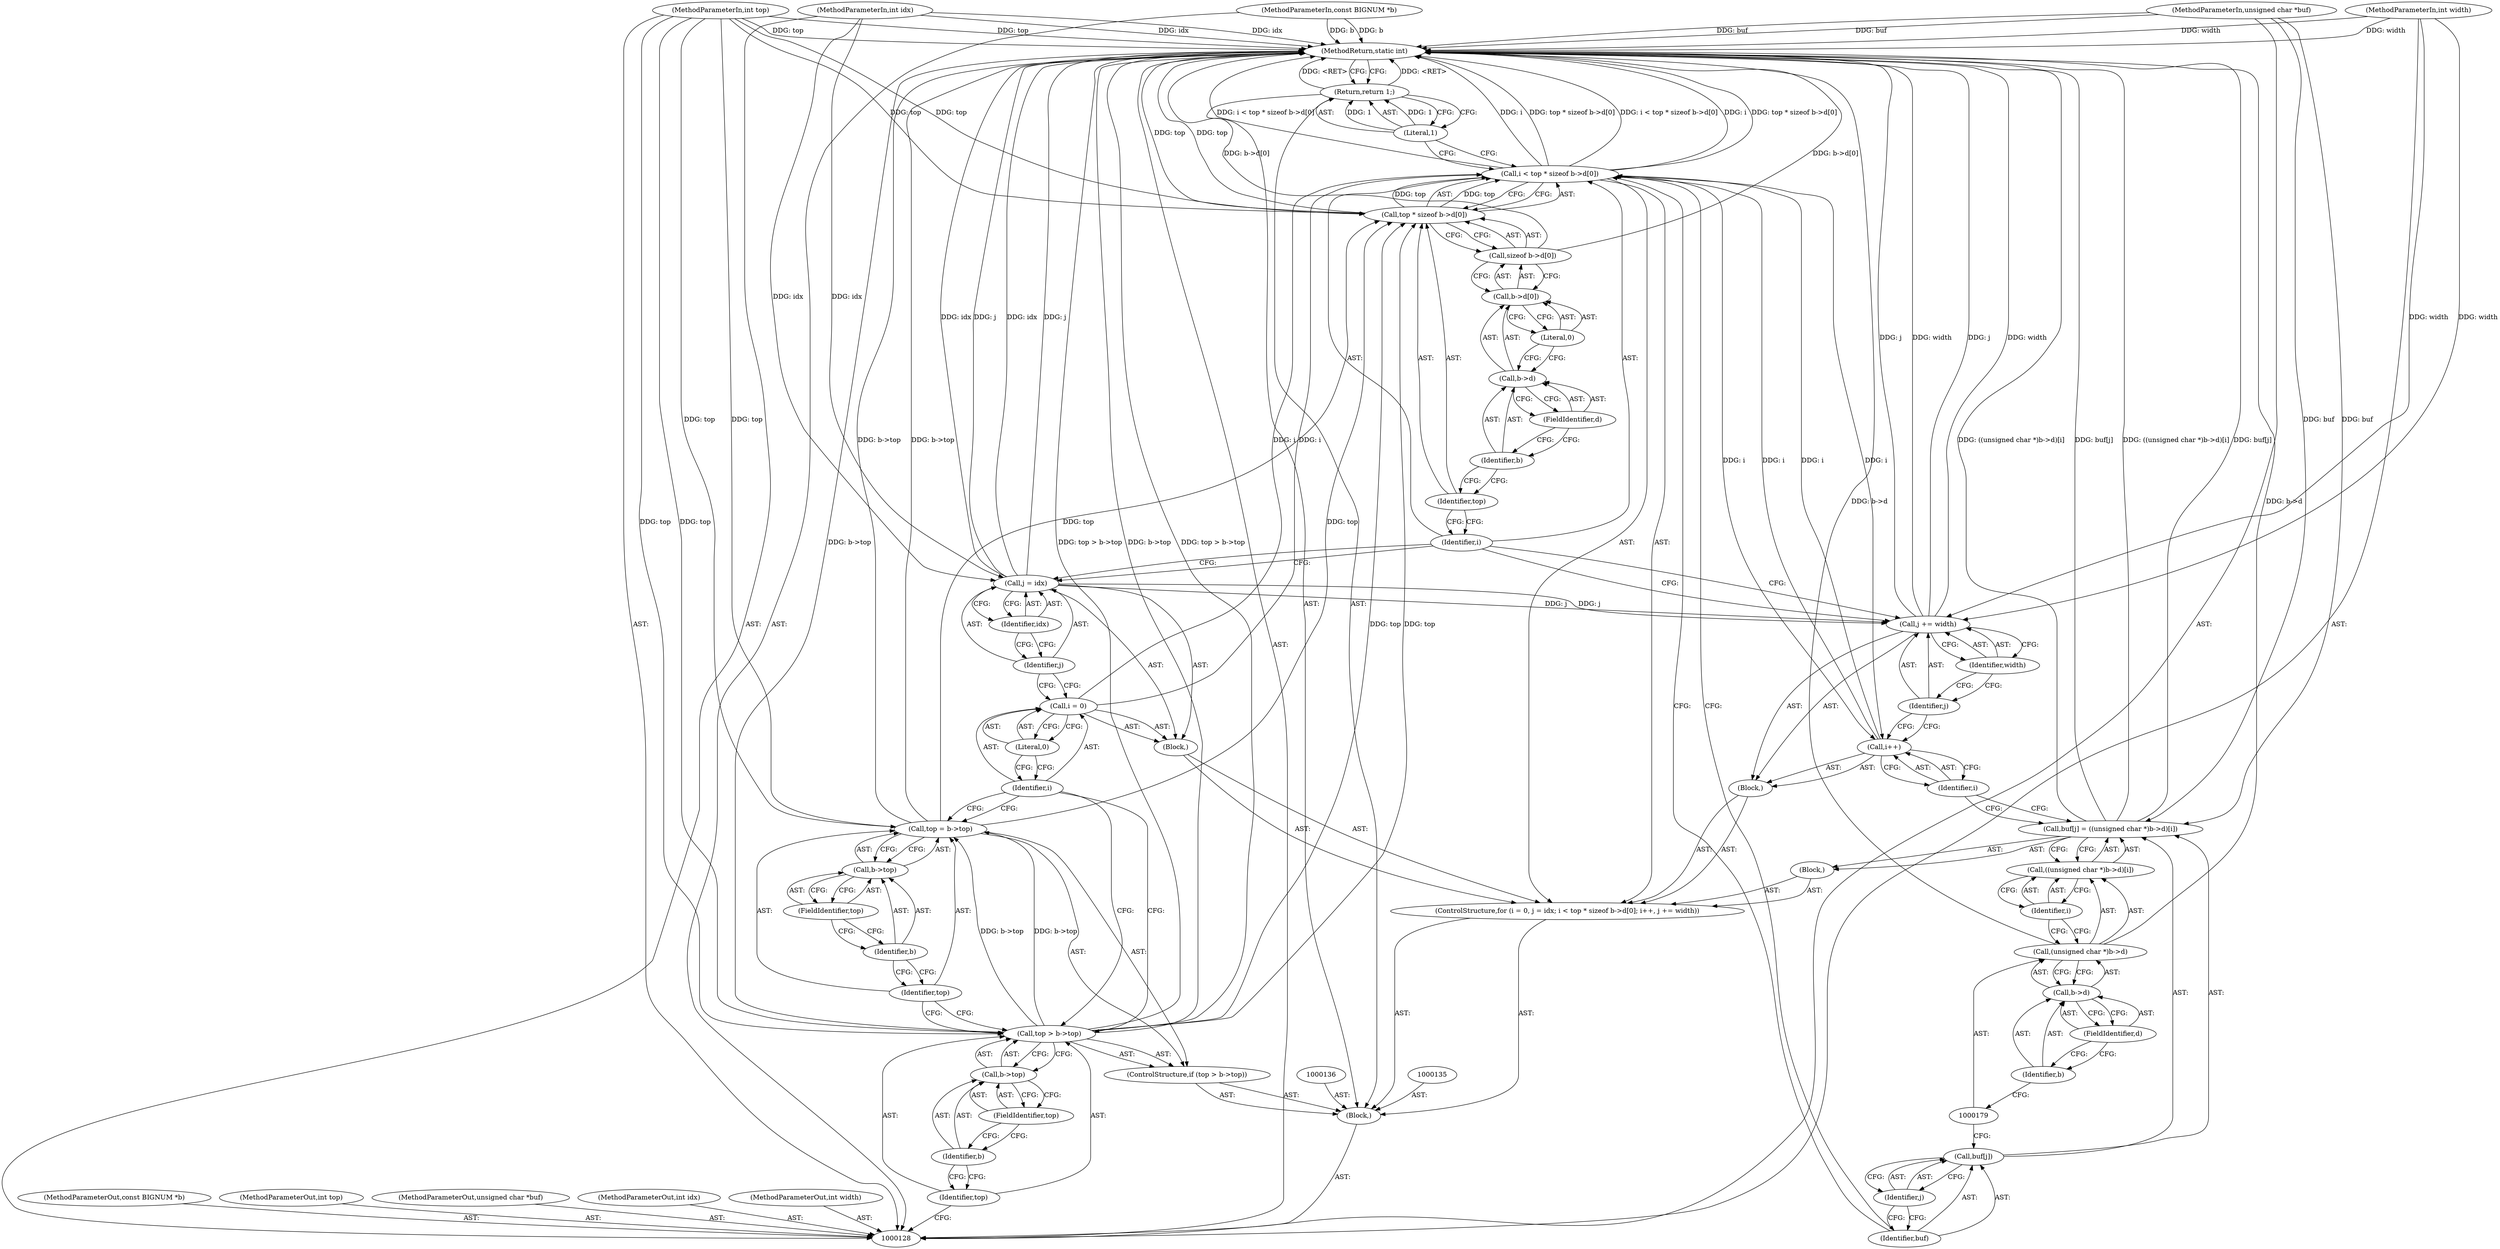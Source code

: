 digraph "1_openssl_708dc2f1291e104fe4eef810bb8ffc1fae5b19c1" {
"1000186" [label="(MethodReturn,static int)"];
"1000129" [label="(MethodParameterIn,const BIGNUM *b)"];
"1000243" [label="(MethodParameterOut,const BIGNUM *b)"];
"1000130" [label="(MethodParameterIn,int top)"];
"1000244" [label="(MethodParameterOut,int top)"];
"1000152" [label="(Literal,0)"];
"1000153" [label="(Call,j = idx)"];
"1000154" [label="(Identifier,j)"];
"1000155" [label="(Identifier,idx)"];
"1000156" [label="(Call,i < top * sizeof b->d[0])"];
"1000157" [label="(Identifier,i)"];
"1000158" [label="(Call,top * sizeof b->d[0])"];
"1000159" [label="(Identifier,top)"];
"1000160" [label="(Call,sizeof b->d[0])"];
"1000148" [label="(ControlStructure,for (i = 0, j = idx; i < top * sizeof b->d[0]; i++, j += width))"];
"1000161" [label="(Call,b->d[0])"];
"1000162" [label="(Call,b->d)"];
"1000163" [label="(Identifier,b)"];
"1000164" [label="(FieldIdentifier,d)"];
"1000165" [label="(Literal,0)"];
"1000166" [label="(Block,)"];
"1000167" [label="(Call,i++)"];
"1000168" [label="(Identifier,i)"];
"1000169" [label="(Call,j += width)"];
"1000170" [label="(Identifier,j)"];
"1000171" [label="(Identifier,width)"];
"1000172" [label="(Block,)"];
"1000149" [label="(Block,)"];
"1000150" [label="(Call,i = 0)"];
"1000151" [label="(Identifier,i)"];
"1000176" [label="(Identifier,j)"];
"1000177" [label="(Call,((unsigned char *)b->d)[i])"];
"1000178" [label="(Call,(unsigned char *)b->d)"];
"1000180" [label="(Call,b->d)"];
"1000181" [label="(Identifier,b)"];
"1000182" [label="(FieldIdentifier,d)"];
"1000183" [label="(Identifier,i)"];
"1000173" [label="(Call,buf[j] = ((unsigned char *)b->d)[i])"];
"1000174" [label="(Call,buf[j])"];
"1000175" [label="(Identifier,buf)"];
"1000185" [label="(Literal,1)"];
"1000184" [label="(Return,return 1;)"];
"1000131" [label="(MethodParameterIn,unsigned char *buf)"];
"1000245" [label="(MethodParameterOut,unsigned char *buf)"];
"1000132" [label="(MethodParameterIn,int idx)"];
"1000246" [label="(MethodParameterOut,int idx)"];
"1000133" [label="(MethodParameterIn,int width)"];
"1000247" [label="(MethodParameterOut,int width)"];
"1000134" [label="(Block,)"];
"1000140" [label="(Call,b->top)"];
"1000141" [label="(Identifier,b)"];
"1000142" [label="(FieldIdentifier,top)"];
"1000137" [label="(ControlStructure,if (top > b->top))"];
"1000138" [label="(Call,top > b->top)"];
"1000139" [label="(Identifier,top)"];
"1000145" [label="(Call,b->top)"];
"1000146" [label="(Identifier,b)"];
"1000147" [label="(FieldIdentifier,top)"];
"1000143" [label="(Call,top = b->top)"];
"1000144" [label="(Identifier,top)"];
"1000186" -> "1000128"  [label="AST: "];
"1000186" -> "1000184"  [label="CFG: "];
"1000184" -> "1000186"  [label="DDG: <RET>"];
"1000130" -> "1000186"  [label="DDG: top"];
"1000156" -> "1000186"  [label="DDG: i"];
"1000156" -> "1000186"  [label="DDG: top * sizeof b->d[0]"];
"1000156" -> "1000186"  [label="DDG: i < top * sizeof b->d[0]"];
"1000132" -> "1000186"  [label="DDG: idx"];
"1000138" -> "1000186"  [label="DDG: b->top"];
"1000138" -> "1000186"  [label="DDG: top > b->top"];
"1000178" -> "1000186"  [label="DDG: b->d"];
"1000133" -> "1000186"  [label="DDG: width"];
"1000153" -> "1000186"  [label="DDG: j"];
"1000153" -> "1000186"  [label="DDG: idx"];
"1000160" -> "1000186"  [label="DDG: b->d[0]"];
"1000173" -> "1000186"  [label="DDG: buf[j]"];
"1000173" -> "1000186"  [label="DDG: ((unsigned char *)b->d)[i]"];
"1000131" -> "1000186"  [label="DDG: buf"];
"1000158" -> "1000186"  [label="DDG: top"];
"1000129" -> "1000186"  [label="DDG: b"];
"1000143" -> "1000186"  [label="DDG: b->top"];
"1000169" -> "1000186"  [label="DDG: width"];
"1000169" -> "1000186"  [label="DDG: j"];
"1000129" -> "1000128"  [label="AST: "];
"1000129" -> "1000186"  [label="DDG: b"];
"1000243" -> "1000128"  [label="AST: "];
"1000130" -> "1000128"  [label="AST: "];
"1000130" -> "1000186"  [label="DDG: top"];
"1000130" -> "1000138"  [label="DDG: top"];
"1000130" -> "1000143"  [label="DDG: top"];
"1000130" -> "1000158"  [label="DDG: top"];
"1000244" -> "1000128"  [label="AST: "];
"1000152" -> "1000150"  [label="AST: "];
"1000152" -> "1000151"  [label="CFG: "];
"1000150" -> "1000152"  [label="CFG: "];
"1000153" -> "1000149"  [label="AST: "];
"1000153" -> "1000155"  [label="CFG: "];
"1000154" -> "1000153"  [label="AST: "];
"1000155" -> "1000153"  [label="AST: "];
"1000157" -> "1000153"  [label="CFG: "];
"1000153" -> "1000186"  [label="DDG: j"];
"1000153" -> "1000186"  [label="DDG: idx"];
"1000132" -> "1000153"  [label="DDG: idx"];
"1000153" -> "1000169"  [label="DDG: j"];
"1000154" -> "1000153"  [label="AST: "];
"1000154" -> "1000150"  [label="CFG: "];
"1000155" -> "1000154"  [label="CFG: "];
"1000155" -> "1000153"  [label="AST: "];
"1000155" -> "1000154"  [label="CFG: "];
"1000153" -> "1000155"  [label="CFG: "];
"1000156" -> "1000148"  [label="AST: "];
"1000156" -> "1000158"  [label="CFG: "];
"1000157" -> "1000156"  [label="AST: "];
"1000158" -> "1000156"  [label="AST: "];
"1000175" -> "1000156"  [label="CFG: "];
"1000185" -> "1000156"  [label="CFG: "];
"1000156" -> "1000186"  [label="DDG: i"];
"1000156" -> "1000186"  [label="DDG: top * sizeof b->d[0]"];
"1000156" -> "1000186"  [label="DDG: i < top * sizeof b->d[0]"];
"1000167" -> "1000156"  [label="DDG: i"];
"1000150" -> "1000156"  [label="DDG: i"];
"1000158" -> "1000156"  [label="DDG: top"];
"1000156" -> "1000167"  [label="DDG: i"];
"1000157" -> "1000156"  [label="AST: "];
"1000157" -> "1000153"  [label="CFG: "];
"1000157" -> "1000169"  [label="CFG: "];
"1000159" -> "1000157"  [label="CFG: "];
"1000158" -> "1000156"  [label="AST: "];
"1000158" -> "1000160"  [label="CFG: "];
"1000159" -> "1000158"  [label="AST: "];
"1000160" -> "1000158"  [label="AST: "];
"1000156" -> "1000158"  [label="CFG: "];
"1000158" -> "1000186"  [label="DDG: top"];
"1000158" -> "1000156"  [label="DDG: top"];
"1000138" -> "1000158"  [label="DDG: top"];
"1000143" -> "1000158"  [label="DDG: top"];
"1000130" -> "1000158"  [label="DDG: top"];
"1000159" -> "1000158"  [label="AST: "];
"1000159" -> "1000157"  [label="CFG: "];
"1000163" -> "1000159"  [label="CFG: "];
"1000160" -> "1000158"  [label="AST: "];
"1000160" -> "1000161"  [label="CFG: "];
"1000161" -> "1000160"  [label="AST: "];
"1000158" -> "1000160"  [label="CFG: "];
"1000160" -> "1000186"  [label="DDG: b->d[0]"];
"1000148" -> "1000134"  [label="AST: "];
"1000149" -> "1000148"  [label="AST: "];
"1000156" -> "1000148"  [label="AST: "];
"1000166" -> "1000148"  [label="AST: "];
"1000172" -> "1000148"  [label="AST: "];
"1000161" -> "1000160"  [label="AST: "];
"1000161" -> "1000165"  [label="CFG: "];
"1000162" -> "1000161"  [label="AST: "];
"1000165" -> "1000161"  [label="AST: "];
"1000160" -> "1000161"  [label="CFG: "];
"1000162" -> "1000161"  [label="AST: "];
"1000162" -> "1000164"  [label="CFG: "];
"1000163" -> "1000162"  [label="AST: "];
"1000164" -> "1000162"  [label="AST: "];
"1000165" -> "1000162"  [label="CFG: "];
"1000163" -> "1000162"  [label="AST: "];
"1000163" -> "1000159"  [label="CFG: "];
"1000164" -> "1000163"  [label="CFG: "];
"1000164" -> "1000162"  [label="AST: "];
"1000164" -> "1000163"  [label="CFG: "];
"1000162" -> "1000164"  [label="CFG: "];
"1000165" -> "1000161"  [label="AST: "];
"1000165" -> "1000162"  [label="CFG: "];
"1000161" -> "1000165"  [label="CFG: "];
"1000166" -> "1000148"  [label="AST: "];
"1000167" -> "1000166"  [label="AST: "];
"1000169" -> "1000166"  [label="AST: "];
"1000167" -> "1000166"  [label="AST: "];
"1000167" -> "1000168"  [label="CFG: "];
"1000168" -> "1000167"  [label="AST: "];
"1000170" -> "1000167"  [label="CFG: "];
"1000167" -> "1000156"  [label="DDG: i"];
"1000156" -> "1000167"  [label="DDG: i"];
"1000168" -> "1000167"  [label="AST: "];
"1000168" -> "1000173"  [label="CFG: "];
"1000167" -> "1000168"  [label="CFG: "];
"1000169" -> "1000166"  [label="AST: "];
"1000169" -> "1000171"  [label="CFG: "];
"1000170" -> "1000169"  [label="AST: "];
"1000171" -> "1000169"  [label="AST: "];
"1000157" -> "1000169"  [label="CFG: "];
"1000169" -> "1000186"  [label="DDG: width"];
"1000169" -> "1000186"  [label="DDG: j"];
"1000133" -> "1000169"  [label="DDG: width"];
"1000153" -> "1000169"  [label="DDG: j"];
"1000170" -> "1000169"  [label="AST: "];
"1000170" -> "1000167"  [label="CFG: "];
"1000171" -> "1000170"  [label="CFG: "];
"1000171" -> "1000169"  [label="AST: "];
"1000171" -> "1000170"  [label="CFG: "];
"1000169" -> "1000171"  [label="CFG: "];
"1000172" -> "1000148"  [label="AST: "];
"1000173" -> "1000172"  [label="AST: "];
"1000149" -> "1000148"  [label="AST: "];
"1000150" -> "1000149"  [label="AST: "];
"1000153" -> "1000149"  [label="AST: "];
"1000150" -> "1000149"  [label="AST: "];
"1000150" -> "1000152"  [label="CFG: "];
"1000151" -> "1000150"  [label="AST: "];
"1000152" -> "1000150"  [label="AST: "];
"1000154" -> "1000150"  [label="CFG: "];
"1000150" -> "1000156"  [label="DDG: i"];
"1000151" -> "1000150"  [label="AST: "];
"1000151" -> "1000143"  [label="CFG: "];
"1000151" -> "1000138"  [label="CFG: "];
"1000152" -> "1000151"  [label="CFG: "];
"1000176" -> "1000174"  [label="AST: "];
"1000176" -> "1000175"  [label="CFG: "];
"1000174" -> "1000176"  [label="CFG: "];
"1000177" -> "1000173"  [label="AST: "];
"1000177" -> "1000183"  [label="CFG: "];
"1000178" -> "1000177"  [label="AST: "];
"1000183" -> "1000177"  [label="AST: "];
"1000173" -> "1000177"  [label="CFG: "];
"1000178" -> "1000177"  [label="AST: "];
"1000178" -> "1000180"  [label="CFG: "];
"1000179" -> "1000178"  [label="AST: "];
"1000180" -> "1000178"  [label="AST: "];
"1000183" -> "1000178"  [label="CFG: "];
"1000178" -> "1000186"  [label="DDG: b->d"];
"1000180" -> "1000178"  [label="AST: "];
"1000180" -> "1000182"  [label="CFG: "];
"1000181" -> "1000180"  [label="AST: "];
"1000182" -> "1000180"  [label="AST: "];
"1000178" -> "1000180"  [label="CFG: "];
"1000181" -> "1000180"  [label="AST: "];
"1000181" -> "1000179"  [label="CFG: "];
"1000182" -> "1000181"  [label="CFG: "];
"1000182" -> "1000180"  [label="AST: "];
"1000182" -> "1000181"  [label="CFG: "];
"1000180" -> "1000182"  [label="CFG: "];
"1000183" -> "1000177"  [label="AST: "];
"1000183" -> "1000178"  [label="CFG: "];
"1000177" -> "1000183"  [label="CFG: "];
"1000173" -> "1000172"  [label="AST: "];
"1000173" -> "1000177"  [label="CFG: "];
"1000174" -> "1000173"  [label="AST: "];
"1000177" -> "1000173"  [label="AST: "];
"1000168" -> "1000173"  [label="CFG: "];
"1000173" -> "1000186"  [label="DDG: buf[j]"];
"1000173" -> "1000186"  [label="DDG: ((unsigned char *)b->d)[i]"];
"1000131" -> "1000173"  [label="DDG: buf"];
"1000174" -> "1000173"  [label="AST: "];
"1000174" -> "1000176"  [label="CFG: "];
"1000175" -> "1000174"  [label="AST: "];
"1000176" -> "1000174"  [label="AST: "];
"1000179" -> "1000174"  [label="CFG: "];
"1000175" -> "1000174"  [label="AST: "];
"1000175" -> "1000156"  [label="CFG: "];
"1000176" -> "1000175"  [label="CFG: "];
"1000185" -> "1000184"  [label="AST: "];
"1000185" -> "1000156"  [label="CFG: "];
"1000184" -> "1000185"  [label="CFG: "];
"1000185" -> "1000184"  [label="DDG: 1"];
"1000184" -> "1000134"  [label="AST: "];
"1000184" -> "1000185"  [label="CFG: "];
"1000185" -> "1000184"  [label="AST: "];
"1000186" -> "1000184"  [label="CFG: "];
"1000184" -> "1000186"  [label="DDG: <RET>"];
"1000185" -> "1000184"  [label="DDG: 1"];
"1000131" -> "1000128"  [label="AST: "];
"1000131" -> "1000186"  [label="DDG: buf"];
"1000131" -> "1000173"  [label="DDG: buf"];
"1000245" -> "1000128"  [label="AST: "];
"1000132" -> "1000128"  [label="AST: "];
"1000132" -> "1000186"  [label="DDG: idx"];
"1000132" -> "1000153"  [label="DDG: idx"];
"1000246" -> "1000128"  [label="AST: "];
"1000133" -> "1000128"  [label="AST: "];
"1000133" -> "1000186"  [label="DDG: width"];
"1000133" -> "1000169"  [label="DDG: width"];
"1000247" -> "1000128"  [label="AST: "];
"1000134" -> "1000128"  [label="AST: "];
"1000135" -> "1000134"  [label="AST: "];
"1000136" -> "1000134"  [label="AST: "];
"1000137" -> "1000134"  [label="AST: "];
"1000148" -> "1000134"  [label="AST: "];
"1000184" -> "1000134"  [label="AST: "];
"1000140" -> "1000138"  [label="AST: "];
"1000140" -> "1000142"  [label="CFG: "];
"1000141" -> "1000140"  [label="AST: "];
"1000142" -> "1000140"  [label="AST: "];
"1000138" -> "1000140"  [label="CFG: "];
"1000141" -> "1000140"  [label="AST: "];
"1000141" -> "1000139"  [label="CFG: "];
"1000142" -> "1000141"  [label="CFG: "];
"1000142" -> "1000140"  [label="AST: "];
"1000142" -> "1000141"  [label="CFG: "];
"1000140" -> "1000142"  [label="CFG: "];
"1000137" -> "1000134"  [label="AST: "];
"1000138" -> "1000137"  [label="AST: "];
"1000143" -> "1000137"  [label="AST: "];
"1000138" -> "1000137"  [label="AST: "];
"1000138" -> "1000140"  [label="CFG: "];
"1000139" -> "1000138"  [label="AST: "];
"1000140" -> "1000138"  [label="AST: "];
"1000144" -> "1000138"  [label="CFG: "];
"1000151" -> "1000138"  [label="CFG: "];
"1000138" -> "1000186"  [label="DDG: b->top"];
"1000138" -> "1000186"  [label="DDG: top > b->top"];
"1000130" -> "1000138"  [label="DDG: top"];
"1000138" -> "1000143"  [label="DDG: b->top"];
"1000138" -> "1000158"  [label="DDG: top"];
"1000139" -> "1000138"  [label="AST: "];
"1000139" -> "1000128"  [label="CFG: "];
"1000141" -> "1000139"  [label="CFG: "];
"1000145" -> "1000143"  [label="AST: "];
"1000145" -> "1000147"  [label="CFG: "];
"1000146" -> "1000145"  [label="AST: "];
"1000147" -> "1000145"  [label="AST: "];
"1000143" -> "1000145"  [label="CFG: "];
"1000146" -> "1000145"  [label="AST: "];
"1000146" -> "1000144"  [label="CFG: "];
"1000147" -> "1000146"  [label="CFG: "];
"1000147" -> "1000145"  [label="AST: "];
"1000147" -> "1000146"  [label="CFG: "];
"1000145" -> "1000147"  [label="CFG: "];
"1000143" -> "1000137"  [label="AST: "];
"1000143" -> "1000145"  [label="CFG: "];
"1000144" -> "1000143"  [label="AST: "];
"1000145" -> "1000143"  [label="AST: "];
"1000151" -> "1000143"  [label="CFG: "];
"1000143" -> "1000186"  [label="DDG: b->top"];
"1000138" -> "1000143"  [label="DDG: b->top"];
"1000130" -> "1000143"  [label="DDG: top"];
"1000143" -> "1000158"  [label="DDG: top"];
"1000144" -> "1000143"  [label="AST: "];
"1000144" -> "1000138"  [label="CFG: "];
"1000146" -> "1000144"  [label="CFG: "];
}
